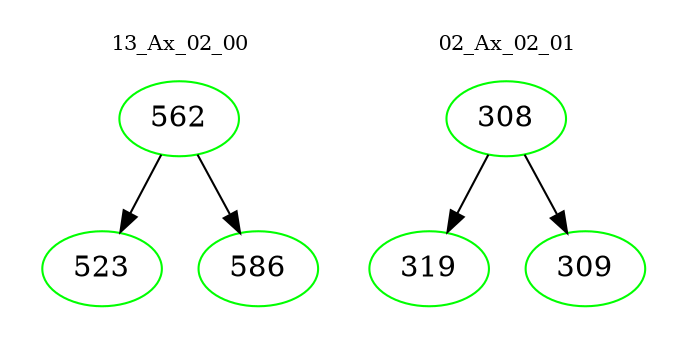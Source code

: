 digraph{
subgraph cluster_0 {
color = white
label = "13_Ax_02_00";
fontsize=10;
T0_562 [label="562", color="green"]
T0_562 -> T0_523 [color="black"]
T0_523 [label="523", color="green"]
T0_562 -> T0_586 [color="black"]
T0_586 [label="586", color="green"]
}
subgraph cluster_1 {
color = white
label = "02_Ax_02_01";
fontsize=10;
T1_308 [label="308", color="green"]
T1_308 -> T1_319 [color="black"]
T1_319 [label="319", color="green"]
T1_308 -> T1_309 [color="black"]
T1_309 [label="309", color="green"]
}
}
